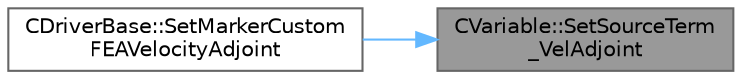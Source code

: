 digraph "CVariable::SetSourceTerm_VelAdjoint"
{
 // LATEX_PDF_SIZE
  bgcolor="transparent";
  edge [fontname=Helvetica,fontsize=10,labelfontname=Helvetica,labelfontsize=10];
  node [fontname=Helvetica,fontsize=10,shape=box,height=0.2,width=0.4];
  rankdir="RL";
  Node1 [id="Node000001",label="CVariable::SetSourceTerm\l_VelAdjoint",height=0.2,width=0.4,color="gray40", fillcolor="grey60", style="filled", fontcolor="black",tooltip=" "];
  Node1 -> Node2 [id="edge1_Node000001_Node000002",dir="back",color="steelblue1",style="solid",tooltip=" "];
  Node2 [id="Node000002",label="CDriverBase::SetMarkerCustom\lFEAVelocityAdjoint",height=0.2,width=0.4,color="grey40", fillcolor="white", style="filled",URL="$group__PySU2.html#ga83dc675933db3cdcf5572a4effe00e94",tooltip="Set the adjoint of the structural velocities."];
}
